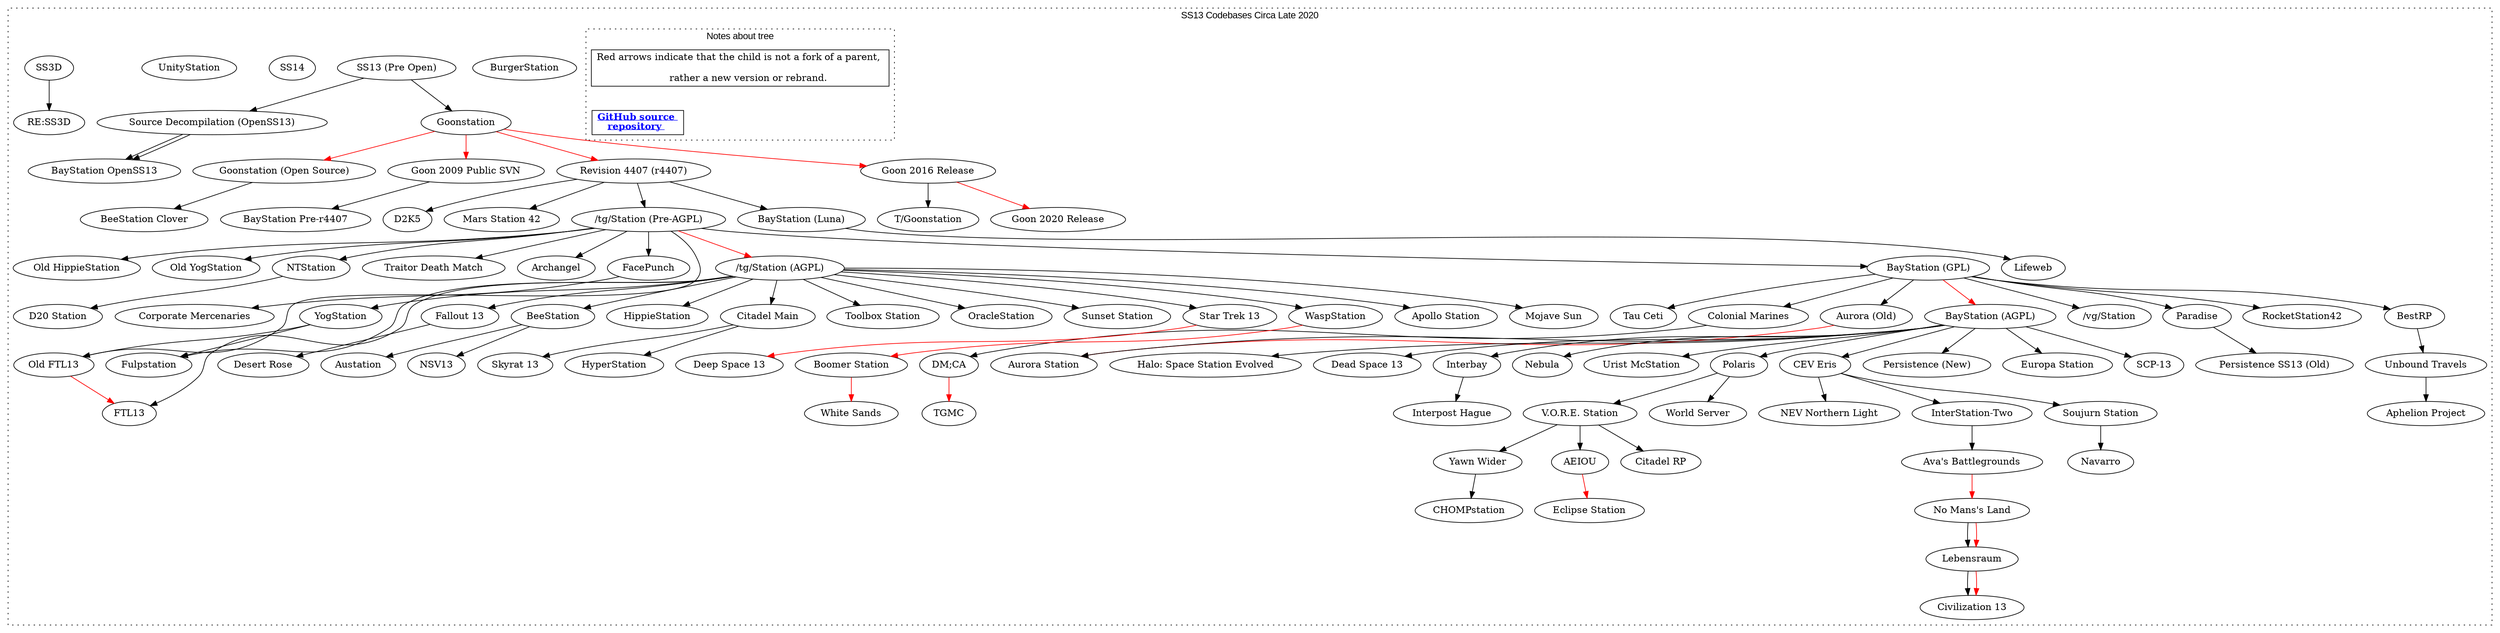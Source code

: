 digraph G {
	color    = "black"
	fontname = "Arial"
	fontsize = 14
	ratio    = "auto"   //size = "30, 30"
	rankdir  = "LB"

	graph [compound = true];


	subgraph cluster_map
	{
		//
		subgraph cluster_note
		{
			/// Attributes ///
			label    = "Notes about tree"
			style    = "dotted"
			rankdir  = "LB"
			compound = false
			rank     = same

			node [
				shape    = rectangle,
				fontsize = 14,
				//width    = 3.5
				//height   = .08
				minlen = 1
			]

			/// Nodes ///
			note1 [
				label = "Red arrows indicate that the child is not a fork of a parent, \l
			rather a new version or rebrand.\l", width = 4.5,
			]
			note2 [
				label = <<b><u><font color="blue" style="font-weight: bold;" align="center">GitHub source <br align="center"/>repository </font></u></b> >,
				URL = "https://github.com/CthulhuOnIce/SS13-Codebases", width = 1.5
			]
			dummy_helper1 [style = "invis", width = 3]

			/// Edges ///
			note1 -> note2 [style = "invis"] //, taillabel = "tail", lhead=cluster_0, constraint=false]
			//node [shape=record, height=.08, fontsize=11, width=3.5]
			note1 -> dummy_helper1 [style = "invis"] //, taillabel = "tail", lhead=cluster_0, constraint=false]

		}

		label    = "SS13 Codebases Circa Late 2020"
		labelloc = "top"
		style    = "dotted"
		//rankdir = "TB"
		//edge [constraint = true]

		"BurgerStation"
		"SS13 (Pre Open)" -> "Source Decompilation (OpenSS13)"
		"Source Decompilation (OpenSS13)" -> "BayStation OpenSS13"
		"SS13 (Pre Open)" -> "Goonstation"
		"Goonstation" -> "Revision 4407 (r4407)" [color=red]
		"Goonstation" -> "Goon 2016 Release" [color=red]
		"Goon 2016 Release" -> "T/Goonstation"
		"Goon 2016 Release" -> "Goon 2020 Release" [color=red]
		"Goonstation" -> "Goonstation (Open Source)" [color=red]
		"Revision 4407 (r4407)" -> "/tg/Station (Pre-AGPL)"
		"Revision 4407 (r4407)" -> "BayStation (Luna)"
		"Revision 4407 (r4407)" -> "D2K5"
		"Revision 4407 (r4407)" -> "Mars Station 42"
		"BayStation (Luna)" -> "Lifeweb"
		"/tg/Station (Pre-AGPL)" -> "/tg/Station (AGPL)" [color=red]
		"/tg/Station (Pre-AGPL)" -> "BayStation (GPL)"
		"/tg/Station (Pre-AGPL)" -> "Old HippieStation"
		"/tg/Station (Pre-AGPL)" -> "Old YogStation"
		"/tg/Station (Pre-AGPL)" -> "NTStation"
		"/tg/Station (Pre-AGPL)" -> "Traitor Death Match"
		"/tg/Station (Pre-AGPL)" -> "Archangel"
		"/tg/Station (Pre-AGPL)" -> "FacePunch"
		"/tg/Station (Pre-AGPL)" -> "Old FTL13"
		"NTStation" -> "D20 Station"
		"FacePunch" -> "Corporate Mercenaries"
		"BayStation (GPL)" -> "/vg/Station"
		"BayStation (GPL)" -> "Paradise"
		"Paradise" -> "Persistence SS13 (Old)"
		"BayStation (GPL)" -> "RocketStation42"
		"BayStation (GPL)" -> "BestRP"
		"BayStation (GPL)" -> "Tau Ceti"
		"BayStation (GPL)" -> "Aurora (Old)"
		"Aurora (Old)" -> "Aurora Station" [color=red]
		"BayStation (GPL)" -> "Colonial Marines"
		"Colonial Marines" -> "DM;CA"
		"DM;CA" -> "TGMC" [color=red]
		"BayStation (GPL)" -> "BayStation (AGPL)" [color=red]
		"/tg/Station (AGPL)" -> "YogStation"
		"YogStation" -> "Fulpstation"
		"/tg/Station (AGPL)" -> "Fallout 13"
		"Fallout 13" -> "Desert Rose"
		"/tg/Station (AGPL)" -> "BeeStation"
		"BeeStation" -> "NSV13"
		"BeeStation" -> "Austation"
		"/tg/Station (AGPL)" -> "WaspStation"
		"WaspStation" -> "Boomer Station" [color=red]
		"/tg/Station (AGPL)" -> "HippieStation"
		"/tg/Station (AGPL)" -> "Citadel Main"
		"Citadel Main" -> "HyperStation"
		"Citadel Main" -> "Skyrat 13"
		"/tg/Station (AGPL)" -> "Toolbox Station"
		"/tg/Station (AGPL)" -> "OracleStation"
		"/tg/Station (AGPL)" -> "Sunset Station"
		"/tg/Station (AGPL)" -> "Star Trek 13"
		"Star Trek 13" -> "Deep Space 13" [color=red]
		"/tg/Station (AGPL)" -> "FTL13"
		"/tg/Station (AGPL)" -> "Apollo Station"
		"BayStation (AGPL)" -> "Urist McStation"
		"BayStation (AGPL)" -> "Polaris"
		"Polaris" -> "World Server"
		"BayStation (AGPL)" -> "CEV Eris"
		"CEV Eris" -> "InterStation-Two"
		"CEV Eris" -> "Soujurn Station"
		"Soujurn Station" -> "Navarro"
		"InterStation-Two" -> "Ava's Battlegrounds"
		"Ava's Battlegrounds" -> "No Mans's Land" [color=red]
		"No Mans's Land" -> "Lebensraum"
		"Lebensraum" -> "Civilization 13"
		"BayStation (AGPL)" -> "Persistence (New)"
		"BayStation (AGPL)" -> "Europa Station"
		"BayStation (AGPL)" -> "SCP-13"
		"BayStation (AGPL)" -> "Halo: Space Station Evolved"
		"BayStation (AGPL)" -> "Dead Space 13"
		"BayStation (AGPL)" -> "Aurora Station"
		"BayStation (AGPL)" -> "Interbay"
		"Interbay" -> "Interpost Hague"
		"Polaris" -> "V.O.R.E. Station"
		"V.O.R.E. Station" -> "Citadel RP"
		"V.O.R.E. Station" -> "Yawn Wider"
		"Yawn Wider" -> "CHOMPstation"
		"V.O.R.E. Station" -> "AEIOU"
		"AEIOU" -> "Eclipse Station" [color=red]
		"SS14"
		"UnityStation"
		"SS3D"
		"SS3D" -> "RE:SS3D"

		"/tg/Station (AGPL)" -> "Fulpstation"
		"/tg/Station (AGPL)" -> "Mojave Sun"
		"BayStation (AGPL)" -> "Nebula"
		"BestRP" -> "Unbound Travels"
		"Boomer Station" -> "White Sands" [color=red]
		"CEV Eris" -> "NEV Northern Light"
		"Goon 2009 Public SVN" -> "BayStation Pre-r4407"
		"Goonstation (Open Source)" -> "BeeStation Clover"
		"Goonstation" -> "Goon 2009 Public SVN" [color=red]
		"Lebensraum" -> "Civilization 13" [color=red]
		"No Mans's Land" -> "Lebensraum" [color=red]
		"Old FTL13" -> "FTL13" [color=red]
		"Source Decompilation (OpenSS13)" -> "BayStation OpenSS13"
		"Unbound Travels" -> "Aphelion Project"
		"YogStation" -> "Old FTL13"
	}
}
